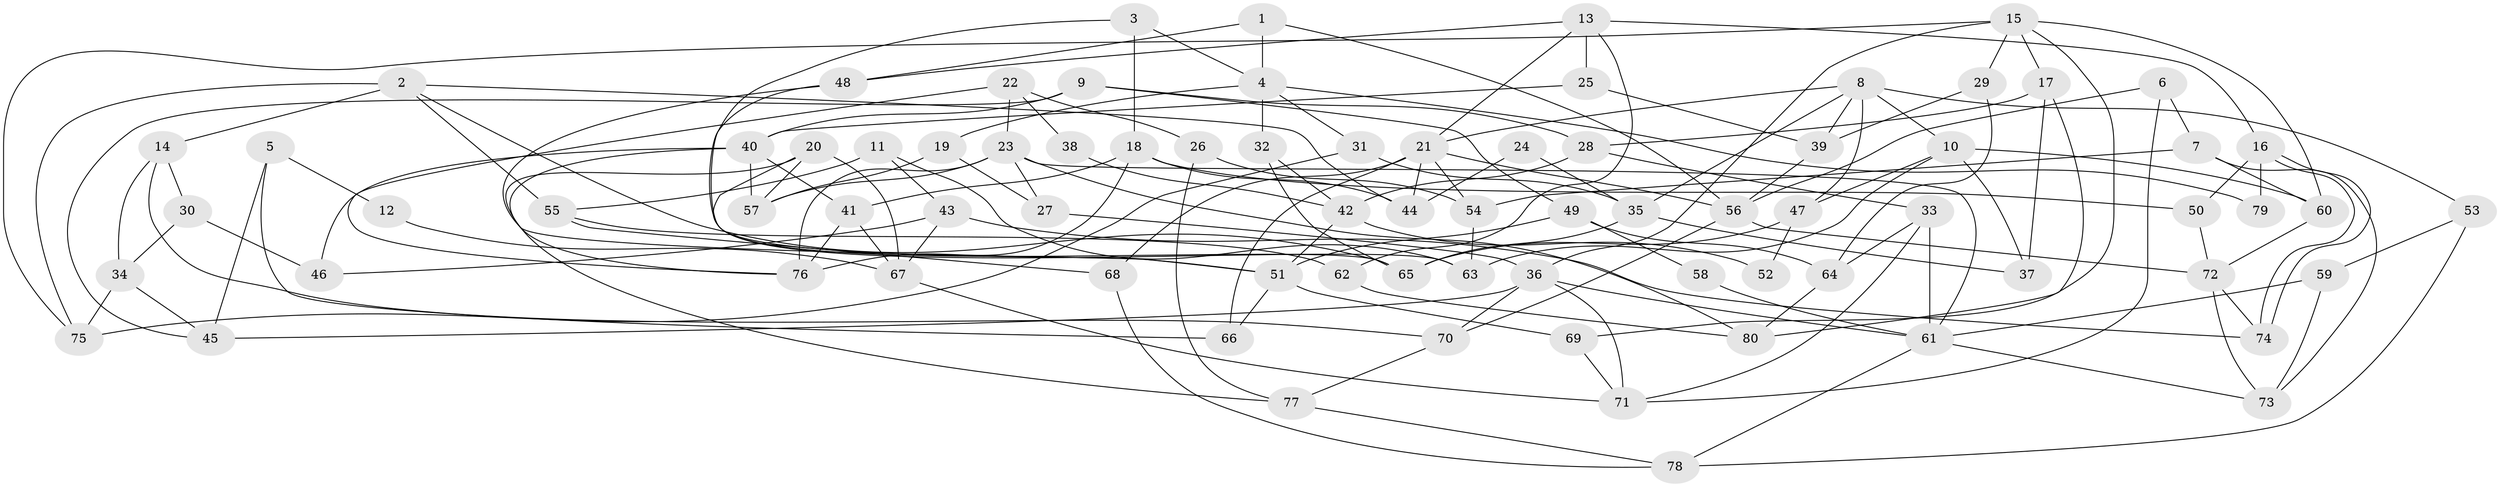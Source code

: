 // coarse degree distribution, {7: 0.15625, 5: 0.1875, 3: 0.09375, 11: 0.0625, 4: 0.28125, 10: 0.03125, 16: 0.03125, 9: 0.0625, 6: 0.0625, 2: 0.03125}
// Generated by graph-tools (version 1.1) at 2025/18/03/04/25 18:18:45]
// undirected, 80 vertices, 160 edges
graph export_dot {
graph [start="1"]
  node [color=gray90,style=filled];
  1;
  2;
  3;
  4;
  5;
  6;
  7;
  8;
  9;
  10;
  11;
  12;
  13;
  14;
  15;
  16;
  17;
  18;
  19;
  20;
  21;
  22;
  23;
  24;
  25;
  26;
  27;
  28;
  29;
  30;
  31;
  32;
  33;
  34;
  35;
  36;
  37;
  38;
  39;
  40;
  41;
  42;
  43;
  44;
  45;
  46;
  47;
  48;
  49;
  50;
  51;
  52;
  53;
  54;
  55;
  56;
  57;
  58;
  59;
  60;
  61;
  62;
  63;
  64;
  65;
  66;
  67;
  68;
  69;
  70;
  71;
  72;
  73;
  74;
  75;
  76;
  77;
  78;
  79;
  80;
  1 -- 4;
  1 -- 56;
  1 -- 48;
  2 -- 75;
  2 -- 65;
  2 -- 14;
  2 -- 44;
  2 -- 55;
  3 -- 18;
  3 -- 63;
  3 -- 4;
  4 -- 32;
  4 -- 19;
  4 -- 31;
  4 -- 79;
  5 -- 45;
  5 -- 66;
  5 -- 12;
  6 -- 7;
  6 -- 71;
  6 -- 56;
  7 -- 60;
  7 -- 73;
  7 -- 54;
  8 -- 39;
  8 -- 21;
  8 -- 10;
  8 -- 35;
  8 -- 47;
  8 -- 53;
  9 -- 28;
  9 -- 40;
  9 -- 45;
  9 -- 49;
  10 -- 60;
  10 -- 37;
  10 -- 47;
  10 -- 63;
  11 -- 43;
  11 -- 55;
  11 -- 63;
  12 -- 67;
  13 -- 48;
  13 -- 21;
  13 -- 16;
  13 -- 25;
  13 -- 62;
  14 -- 34;
  14 -- 30;
  14 -- 70;
  15 -- 29;
  15 -- 36;
  15 -- 17;
  15 -- 60;
  15 -- 69;
  15 -- 75;
  16 -- 74;
  16 -- 74;
  16 -- 50;
  16 -- 79;
  17 -- 37;
  17 -- 28;
  17 -- 80;
  18 -- 44;
  18 -- 50;
  18 -- 41;
  18 -- 76;
  19 -- 57;
  19 -- 27;
  20 -- 67;
  20 -- 57;
  20 -- 51;
  20 -- 77;
  21 -- 54;
  21 -- 68;
  21 -- 44;
  21 -- 56;
  21 -- 66;
  22 -- 23;
  22 -- 26;
  22 -- 38;
  22 -- 76;
  23 -- 76;
  23 -- 80;
  23 -- 27;
  23 -- 57;
  23 -- 61;
  24 -- 35;
  24 -- 44;
  25 -- 40;
  25 -- 39;
  26 -- 54;
  26 -- 77;
  27 -- 36;
  28 -- 33;
  28 -- 42;
  29 -- 39;
  29 -- 64;
  30 -- 34;
  30 -- 46;
  31 -- 35;
  31 -- 75;
  32 -- 42;
  32 -- 65;
  33 -- 61;
  33 -- 71;
  33 -- 64;
  34 -- 75;
  34 -- 45;
  35 -- 65;
  35 -- 37;
  36 -- 70;
  36 -- 45;
  36 -- 61;
  36 -- 71;
  38 -- 42;
  39 -- 56;
  40 -- 76;
  40 -- 41;
  40 -- 46;
  40 -- 57;
  41 -- 76;
  41 -- 67;
  42 -- 51;
  42 -- 52;
  43 -- 46;
  43 -- 74;
  43 -- 67;
  47 -- 52;
  47 -- 65;
  48 -- 51;
  48 -- 65;
  49 -- 51;
  49 -- 58;
  49 -- 64;
  50 -- 72;
  51 -- 69;
  51 -- 66;
  53 -- 78;
  53 -- 59;
  54 -- 63;
  55 -- 62;
  55 -- 68;
  56 -- 70;
  56 -- 72;
  58 -- 61;
  59 -- 61;
  59 -- 73;
  60 -- 72;
  61 -- 73;
  61 -- 78;
  62 -- 80;
  64 -- 80;
  67 -- 71;
  68 -- 78;
  69 -- 71;
  70 -- 77;
  72 -- 73;
  72 -- 74;
  77 -- 78;
}
